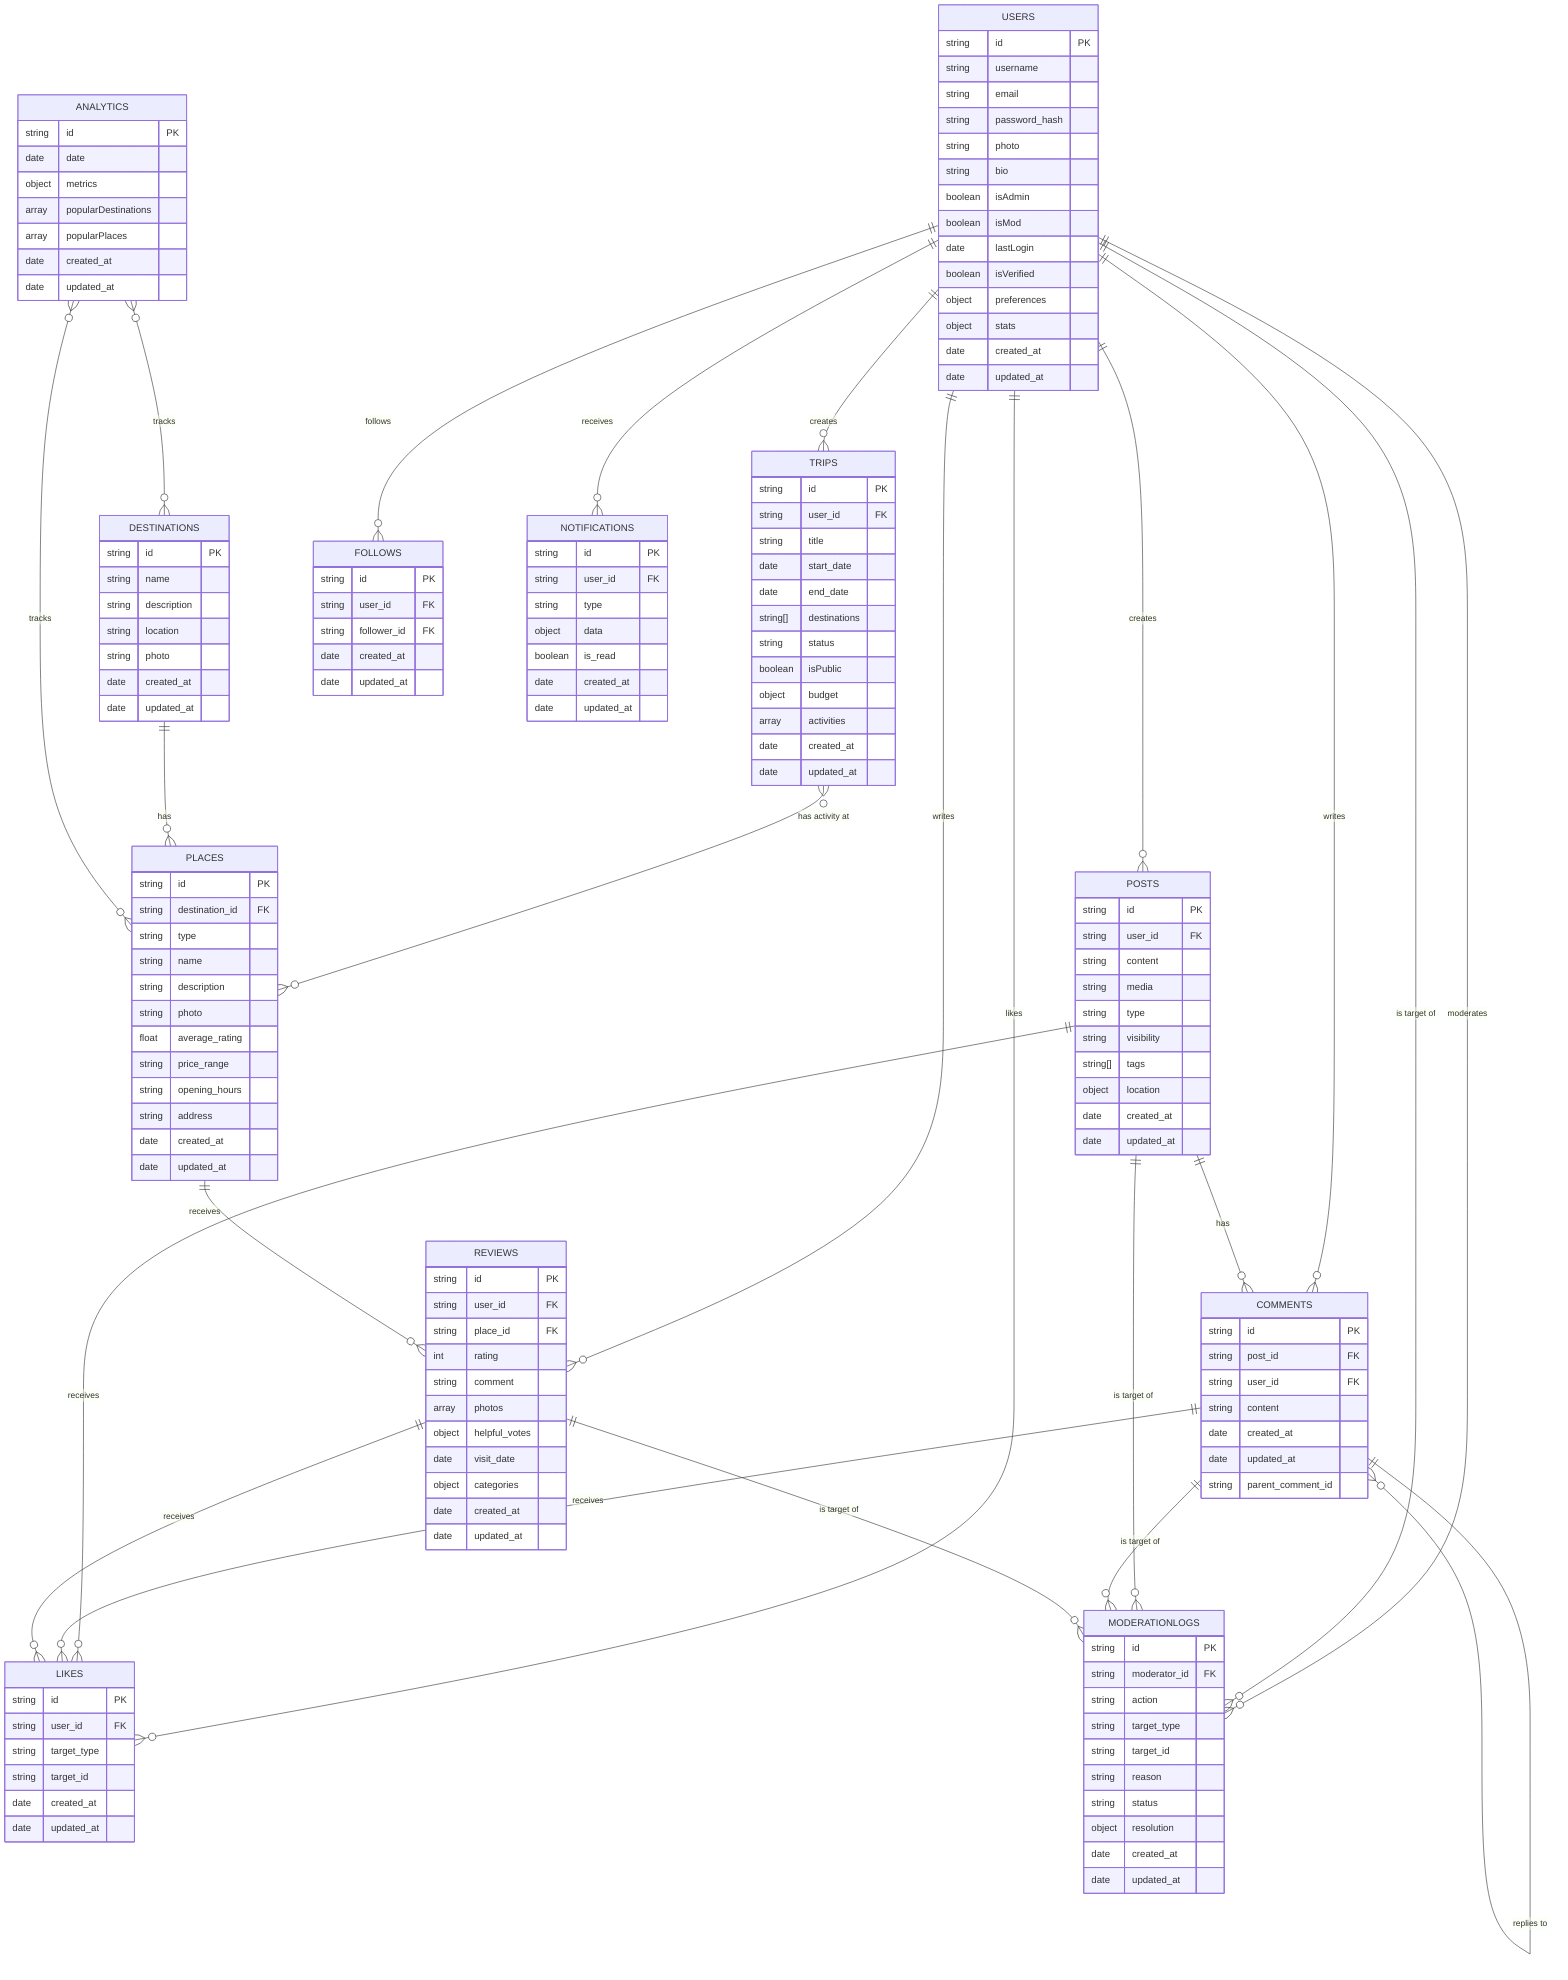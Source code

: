erDiagram
  USERS {
    string id PK
    string username
    string email
    string password_hash
    string photo
    string bio
    boolean isAdmin
    boolean isMod
    date lastLogin
    boolean isVerified
    object preferences
    object stats
    date created_at
    date updated_at
  }
  TRIPS {
    string id PK
    string user_id FK
    string title
    date start_date
    date end_date
    string[] destinations
    string status
    boolean isPublic
    object budget
    array activities
    date created_at
    date updated_at
  }
  DESTINATIONS {
    string id PK
    string name
    string description
    string location
    string photo
    date created_at
    date updated_at
  }
  PLACES {
    string id PK
    string destination_id FK
    string type
    string name
    string description
    string photo
    float average_rating
    string price_range
    string opening_hours
    string address
    date created_at
    date updated_at
  }
  REVIEWS {
    string id PK
    string user_id FK
    string place_id FK
    int rating
    string comment
    array photos
    object helpful_votes
    date visit_date
    object categories
    date created_at
    date updated_at
  }
  FOLLOWS {
    string id PK
    string user_id FK
    string follower_id FK
    date created_at
    date updated_at
  }
  POSTS {
    string id PK
    string user_id FK
    string content
    string media
    string type
    string visibility
    string[] tags
    object location
    date created_at
    date updated_at
  }
  COMMENTS {
    string id PK
    string post_id FK
    string user_id FK
    string content
    date created_at
    date updated_at
    string parent_comment_id
  }
  LIKES {
    string id PK
    string user_id FK
    string target_type
    string target_id
    date created_at
    date updated_at
  }
  NOTIFICATIONS {
    string id PK
    string user_id FK
    string type
    object data
    boolean is_read
    date created_at
    date updated_at
  }
  MODERATIONLOGS {
    string id PK
    string moderator_id FK
    string action
    string target_type
    string target_id
    string reason
    string status
    object resolution
    date created_at
    date updated_at
  }
  ANALYTICS {
    string id PK
    date date
    object metrics
    array popularDestinations
    array popularPlaces
    date created_at
    date updated_at
  }

  USERS ||--o{ TRIPS : "creates"
  USERS ||--o{ REVIEWS : "writes"
  USERS ||--o{ POSTS : "creates"
  USERS ||--o{ COMMENTS : "writes"
  USERS ||--o{ FOLLOWS : "follows"
  USERS ||--o{ LIKES : "likes"
  USERS ||--o{ NOTIFICATIONS : "receives"
  USERS ||--o{ MODERATIONLOGS : "moderates"
  USERS ||--o{ MODERATIONLOGS : "is target of"
  TRIPS }o--o{ PLACES : "has activity at"
  DESTINATIONS ||--o{ PLACES : "has"
  PLACES ||--o{ REVIEWS : "receives"
  POSTS ||--o{ COMMENTS : "has"
  POSTS ||--o{ LIKES : "receives"
  POSTS ||--o{ MODERATIONLOGS : "is target of"
  COMMENTS ||--o{ LIKES : "receives"
  COMMENTS ||--o{ COMMENTS : "replies to"
  COMMENTS ||--o{ MODERATIONLOGS : "is target of"
  REVIEWS ||--o{ LIKES : "receives"
  REVIEWS ||--o{ MODERATIONLOGS : "is target of"
  ANALYTICS }o--o{ DESTINATIONS : "tracks"
  ANALYTICS }o--o{ PLACES : "tracks"